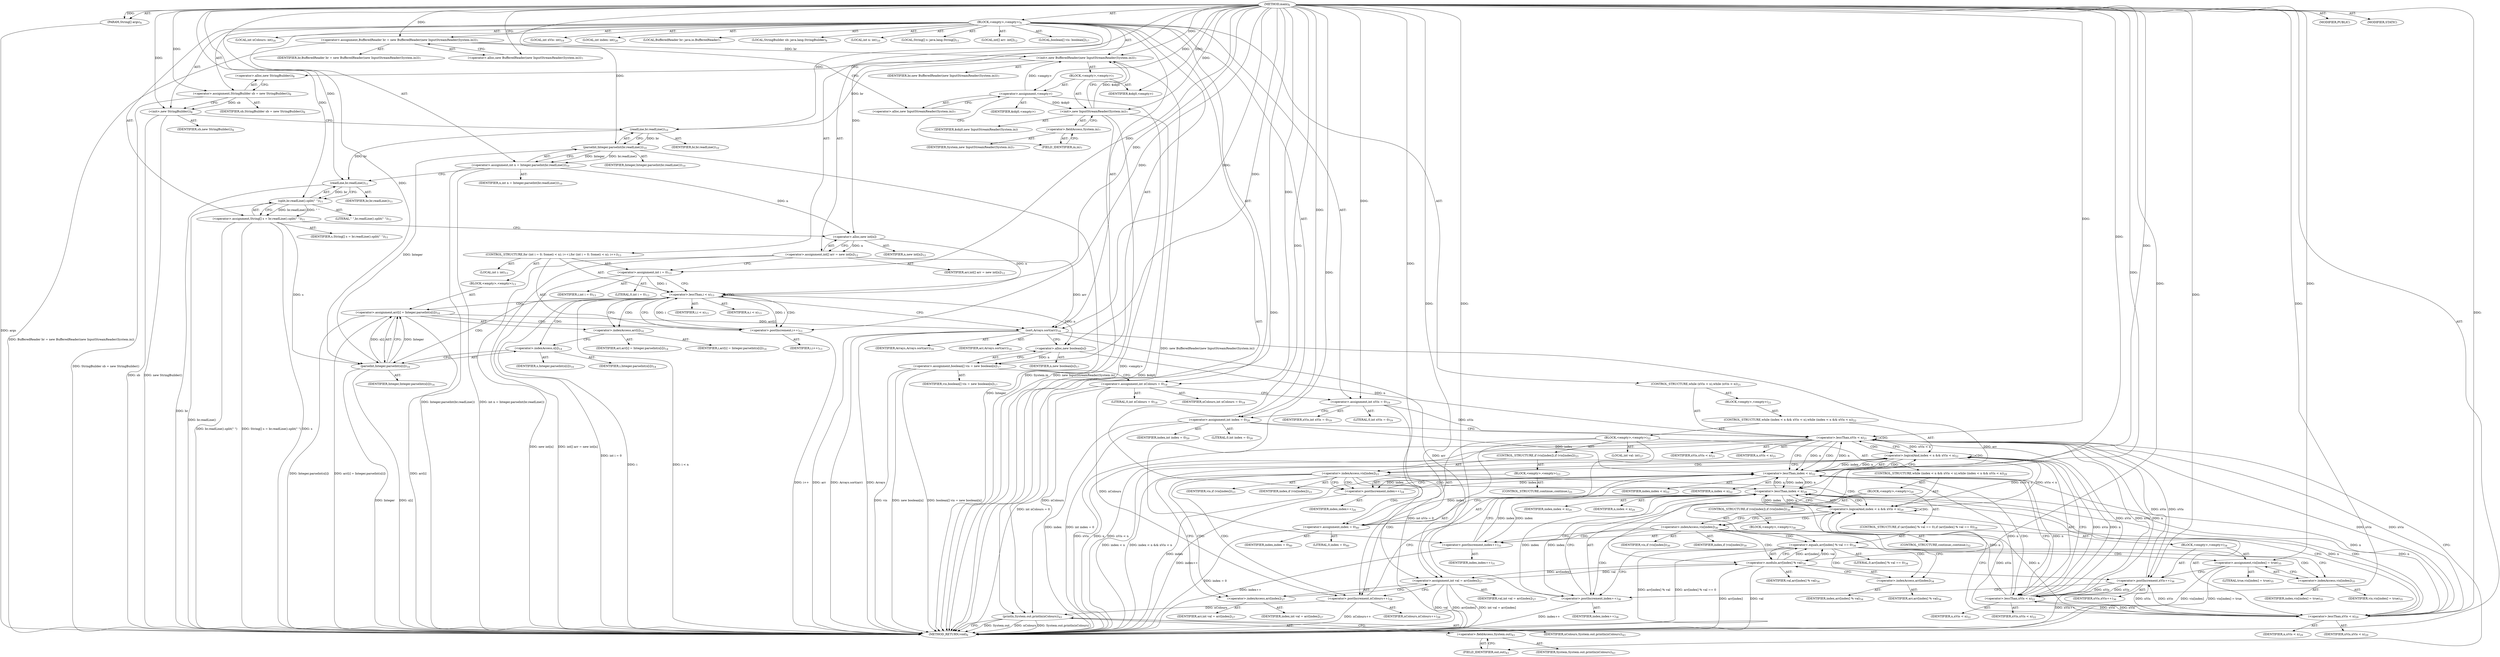 digraph "main" {  
"21" [label = <(METHOD,main)<SUB>6</SUB>> ]
"22" [label = <(PARAM,String[] args)<SUB>6</SUB>> ]
"23" [label = <(BLOCK,&lt;empty&gt;,&lt;empty&gt;)<SUB>6</SUB>> ]
"4" [label = <(LOCAL,BufferedReader br: java.io.BufferedReader)<SUB>7</SUB>> ]
"24" [label = <(&lt;operator&gt;.assignment,BufferedReader br = new BufferedReader(new InputStreamReader(System.in)))<SUB>7</SUB>> ]
"25" [label = <(IDENTIFIER,br,BufferedReader br = new BufferedReader(new InputStreamReader(System.in)))<SUB>7</SUB>> ]
"26" [label = <(&lt;operator&gt;.alloc,new BufferedReader(new InputStreamReader(System.in)))<SUB>7</SUB>> ]
"27" [label = <(&lt;init&gt;,new BufferedReader(new InputStreamReader(System.in)))<SUB>7</SUB>> ]
"3" [label = <(IDENTIFIER,br,new BufferedReader(new InputStreamReader(System.in)))<SUB>7</SUB>> ]
"28" [label = <(BLOCK,&lt;empty&gt;,&lt;empty&gt;)<SUB>7</SUB>> ]
"29" [label = <(&lt;operator&gt;.assignment,&lt;empty&gt;)> ]
"30" [label = <(IDENTIFIER,$obj0,&lt;empty&gt;)> ]
"31" [label = <(&lt;operator&gt;.alloc,new InputStreamReader(System.in))<SUB>7</SUB>> ]
"32" [label = <(&lt;init&gt;,new InputStreamReader(System.in))<SUB>7</SUB>> ]
"33" [label = <(IDENTIFIER,$obj0,new InputStreamReader(System.in))> ]
"34" [label = <(&lt;operator&gt;.fieldAccess,System.in)<SUB>7</SUB>> ]
"35" [label = <(IDENTIFIER,System,new InputStreamReader(System.in))<SUB>7</SUB>> ]
"36" [label = <(FIELD_IDENTIFIER,in,in)<SUB>7</SUB>> ]
"37" [label = <(IDENTIFIER,$obj0,&lt;empty&gt;)> ]
"6" [label = <(LOCAL,StringBuilder sb: java.lang.StringBuilder)<SUB>8</SUB>> ]
"38" [label = <(&lt;operator&gt;.assignment,StringBuilder sb = new StringBuilder())<SUB>8</SUB>> ]
"39" [label = <(IDENTIFIER,sb,StringBuilder sb = new StringBuilder())<SUB>8</SUB>> ]
"40" [label = <(&lt;operator&gt;.alloc,new StringBuilder())<SUB>8</SUB>> ]
"41" [label = <(&lt;init&gt;,new StringBuilder())<SUB>8</SUB>> ]
"5" [label = <(IDENTIFIER,sb,new StringBuilder())<SUB>8</SUB>> ]
"42" [label = <(LOCAL,int n: int)<SUB>10</SUB>> ]
"43" [label = <(&lt;operator&gt;.assignment,int n = Integer.parseInt(br.readLine()))<SUB>10</SUB>> ]
"44" [label = <(IDENTIFIER,n,int n = Integer.parseInt(br.readLine()))<SUB>10</SUB>> ]
"45" [label = <(parseInt,Integer.parseInt(br.readLine()))<SUB>10</SUB>> ]
"46" [label = <(IDENTIFIER,Integer,Integer.parseInt(br.readLine()))<SUB>10</SUB>> ]
"47" [label = <(readLine,br.readLine())<SUB>10</SUB>> ]
"48" [label = <(IDENTIFIER,br,br.readLine())<SUB>10</SUB>> ]
"49" [label = <(LOCAL,String[] s: java.lang.String[])<SUB>11</SUB>> ]
"50" [label = <(&lt;operator&gt;.assignment,String[] s = br.readLine().split(&quot; &quot;))<SUB>11</SUB>> ]
"51" [label = <(IDENTIFIER,s,String[] s = br.readLine().split(&quot; &quot;))<SUB>11</SUB>> ]
"52" [label = <(split,br.readLine().split(&quot; &quot;))<SUB>11</SUB>> ]
"53" [label = <(readLine,br.readLine())<SUB>11</SUB>> ]
"54" [label = <(IDENTIFIER,br,br.readLine())<SUB>11</SUB>> ]
"55" [label = <(LITERAL,&quot; &quot;,br.readLine().split(&quot; &quot;))<SUB>11</SUB>> ]
"56" [label = <(LOCAL,int[] arr: int[])<SUB>12</SUB>> ]
"57" [label = <(&lt;operator&gt;.assignment,int[] arr = new int[n])<SUB>12</SUB>> ]
"58" [label = <(IDENTIFIER,arr,int[] arr = new int[n])<SUB>12</SUB>> ]
"59" [label = <(&lt;operator&gt;.alloc,new int[n])> ]
"60" [label = <(IDENTIFIER,n,new int[n])<SUB>12</SUB>> ]
"61" [label = <(CONTROL_STRUCTURE,for (int i = 0; Some(i &lt; n); i++),for (int i = 0; Some(i &lt; n); i++))<SUB>13</SUB>> ]
"62" [label = <(LOCAL,int i: int)<SUB>13</SUB>> ]
"63" [label = <(&lt;operator&gt;.assignment,int i = 0)<SUB>13</SUB>> ]
"64" [label = <(IDENTIFIER,i,int i = 0)<SUB>13</SUB>> ]
"65" [label = <(LITERAL,0,int i = 0)<SUB>13</SUB>> ]
"66" [label = <(&lt;operator&gt;.lessThan,i &lt; n)<SUB>13</SUB>> ]
"67" [label = <(IDENTIFIER,i,i &lt; n)<SUB>13</SUB>> ]
"68" [label = <(IDENTIFIER,n,i &lt; n)<SUB>13</SUB>> ]
"69" [label = <(&lt;operator&gt;.postIncrement,i++)<SUB>13</SUB>> ]
"70" [label = <(IDENTIFIER,i,i++)<SUB>13</SUB>> ]
"71" [label = <(BLOCK,&lt;empty&gt;,&lt;empty&gt;)<SUB>13</SUB>> ]
"72" [label = <(&lt;operator&gt;.assignment,arr[i] = Integer.parseInt(s[i]))<SUB>14</SUB>> ]
"73" [label = <(&lt;operator&gt;.indexAccess,arr[i])<SUB>14</SUB>> ]
"74" [label = <(IDENTIFIER,arr,arr[i] = Integer.parseInt(s[i]))<SUB>14</SUB>> ]
"75" [label = <(IDENTIFIER,i,arr[i] = Integer.parseInt(s[i]))<SUB>14</SUB>> ]
"76" [label = <(parseInt,Integer.parseInt(s[i]))<SUB>14</SUB>> ]
"77" [label = <(IDENTIFIER,Integer,Integer.parseInt(s[i]))<SUB>14</SUB>> ]
"78" [label = <(&lt;operator&gt;.indexAccess,s[i])<SUB>14</SUB>> ]
"79" [label = <(IDENTIFIER,s,Integer.parseInt(s[i]))<SUB>14</SUB>> ]
"80" [label = <(IDENTIFIER,i,Integer.parseInt(s[i]))<SUB>14</SUB>> ]
"81" [label = <(sort,Arrays.sort(arr))<SUB>16</SUB>> ]
"82" [label = <(IDENTIFIER,Arrays,Arrays.sort(arr))<SUB>16</SUB>> ]
"83" [label = <(IDENTIFIER,arr,Arrays.sort(arr))<SUB>16</SUB>> ]
"84" [label = <(LOCAL,boolean[] vis: boolean[])<SUB>17</SUB>> ]
"85" [label = <(&lt;operator&gt;.assignment,boolean[] vis = new boolean[n])<SUB>17</SUB>> ]
"86" [label = <(IDENTIFIER,vis,boolean[] vis = new boolean[n])<SUB>17</SUB>> ]
"87" [label = <(&lt;operator&gt;.alloc,new boolean[n])> ]
"88" [label = <(IDENTIFIER,n,new boolean[n])<SUB>17</SUB>> ]
"89" [label = <(LOCAL,int nColours: int)<SUB>18</SUB>> ]
"90" [label = <(&lt;operator&gt;.assignment,int nColours = 0)<SUB>18</SUB>> ]
"91" [label = <(IDENTIFIER,nColours,int nColours = 0)<SUB>18</SUB>> ]
"92" [label = <(LITERAL,0,int nColours = 0)<SUB>18</SUB>> ]
"93" [label = <(LOCAL,int nVis: int)<SUB>19</SUB>> ]
"94" [label = <(&lt;operator&gt;.assignment,int nVis = 0)<SUB>19</SUB>> ]
"95" [label = <(IDENTIFIER,nVis,int nVis = 0)<SUB>19</SUB>> ]
"96" [label = <(LITERAL,0,int nVis = 0)<SUB>19</SUB>> ]
"97" [label = <(LOCAL,int index: int)<SUB>20</SUB>> ]
"98" [label = <(&lt;operator&gt;.assignment,int index = 0)<SUB>20</SUB>> ]
"99" [label = <(IDENTIFIER,index,int index = 0)<SUB>20</SUB>> ]
"100" [label = <(LITERAL,0,int index = 0)<SUB>20</SUB>> ]
"101" [label = <(CONTROL_STRUCTURE,while (nVis &lt; n),while (nVis &lt; n))<SUB>21</SUB>> ]
"102" [label = <(&lt;operator&gt;.lessThan,nVis &lt; n)<SUB>21</SUB>> ]
"103" [label = <(IDENTIFIER,nVis,nVis &lt; n)<SUB>21</SUB>> ]
"104" [label = <(IDENTIFIER,n,nVis &lt; n)<SUB>21</SUB>> ]
"105" [label = <(BLOCK,&lt;empty&gt;,&lt;empty&gt;)<SUB>21</SUB>> ]
"106" [label = <(CONTROL_STRUCTURE,while (index &lt; n &amp;&amp; nVis &lt; n),while (index &lt; n &amp;&amp; nVis &lt; n))<SUB>22</SUB>> ]
"107" [label = <(&lt;operator&gt;.logicalAnd,index &lt; n &amp;&amp; nVis &lt; n)<SUB>22</SUB>> ]
"108" [label = <(&lt;operator&gt;.lessThan,index &lt; n)<SUB>22</SUB>> ]
"109" [label = <(IDENTIFIER,index,index &lt; n)<SUB>22</SUB>> ]
"110" [label = <(IDENTIFIER,n,index &lt; n)<SUB>22</SUB>> ]
"111" [label = <(&lt;operator&gt;.lessThan,nVis &lt; n)<SUB>22</SUB>> ]
"112" [label = <(IDENTIFIER,nVis,nVis &lt; n)<SUB>22</SUB>> ]
"113" [label = <(IDENTIFIER,n,nVis &lt; n)<SUB>22</SUB>> ]
"114" [label = <(BLOCK,&lt;empty&gt;,&lt;empty&gt;)<SUB>22</SUB>> ]
"115" [label = <(CONTROL_STRUCTURE,if (vis[index]),if (vis[index]))<SUB>23</SUB>> ]
"116" [label = <(&lt;operator&gt;.indexAccess,vis[index])<SUB>23</SUB>> ]
"117" [label = <(IDENTIFIER,vis,if (vis[index]))<SUB>23</SUB>> ]
"118" [label = <(IDENTIFIER,index,if (vis[index]))<SUB>23</SUB>> ]
"119" [label = <(BLOCK,&lt;empty&gt;,&lt;empty&gt;)<SUB>23</SUB>> ]
"120" [label = <(&lt;operator&gt;.postIncrement,index++)<SUB>24</SUB>> ]
"121" [label = <(IDENTIFIER,index,index++)<SUB>24</SUB>> ]
"122" [label = <(CONTROL_STRUCTURE,continue;,continue;)<SUB>25</SUB>> ]
"123" [label = <(LOCAL,int val: int)<SUB>27</SUB>> ]
"124" [label = <(&lt;operator&gt;.assignment,int val = arr[index])<SUB>27</SUB>> ]
"125" [label = <(IDENTIFIER,val,int val = arr[index])<SUB>27</SUB>> ]
"126" [label = <(&lt;operator&gt;.indexAccess,arr[index])<SUB>27</SUB>> ]
"127" [label = <(IDENTIFIER,arr,int val = arr[index])<SUB>27</SUB>> ]
"128" [label = <(IDENTIFIER,index,int val = arr[index])<SUB>27</SUB>> ]
"129" [label = <(&lt;operator&gt;.postIncrement,nColours++)<SUB>28</SUB>> ]
"130" [label = <(IDENTIFIER,nColours,nColours++)<SUB>28</SUB>> ]
"131" [label = <(CONTROL_STRUCTURE,while (index &lt; n &amp;&amp; nVis &lt; n),while (index &lt; n &amp;&amp; nVis &lt; n))<SUB>29</SUB>> ]
"132" [label = <(&lt;operator&gt;.logicalAnd,index &lt; n &amp;&amp; nVis &lt; n)<SUB>29</SUB>> ]
"133" [label = <(&lt;operator&gt;.lessThan,index &lt; n)<SUB>29</SUB>> ]
"134" [label = <(IDENTIFIER,index,index &lt; n)<SUB>29</SUB>> ]
"135" [label = <(IDENTIFIER,n,index &lt; n)<SUB>29</SUB>> ]
"136" [label = <(&lt;operator&gt;.lessThan,nVis &lt; n)<SUB>29</SUB>> ]
"137" [label = <(IDENTIFIER,nVis,nVis &lt; n)<SUB>29</SUB>> ]
"138" [label = <(IDENTIFIER,n,nVis &lt; n)<SUB>29</SUB>> ]
"139" [label = <(BLOCK,&lt;empty&gt;,&lt;empty&gt;)<SUB>29</SUB>> ]
"140" [label = <(CONTROL_STRUCTURE,if (vis[index]),if (vis[index]))<SUB>30</SUB>> ]
"141" [label = <(&lt;operator&gt;.indexAccess,vis[index])<SUB>30</SUB>> ]
"142" [label = <(IDENTIFIER,vis,if (vis[index]))<SUB>30</SUB>> ]
"143" [label = <(IDENTIFIER,index,if (vis[index]))<SUB>30</SUB>> ]
"144" [label = <(BLOCK,&lt;empty&gt;,&lt;empty&gt;)<SUB>30</SUB>> ]
"145" [label = <(&lt;operator&gt;.postIncrement,index++)<SUB>31</SUB>> ]
"146" [label = <(IDENTIFIER,index,index++)<SUB>31</SUB>> ]
"147" [label = <(CONTROL_STRUCTURE,continue;,continue;)<SUB>32</SUB>> ]
"148" [label = <(CONTROL_STRUCTURE,if (arr[index] % val == 0),if (arr[index] % val == 0))<SUB>34</SUB>> ]
"149" [label = <(&lt;operator&gt;.equals,arr[index] % val == 0)<SUB>34</SUB>> ]
"150" [label = <(&lt;operator&gt;.modulo,arr[index] % val)<SUB>34</SUB>> ]
"151" [label = <(&lt;operator&gt;.indexAccess,arr[index])<SUB>34</SUB>> ]
"152" [label = <(IDENTIFIER,arr,arr[index] % val)<SUB>34</SUB>> ]
"153" [label = <(IDENTIFIER,index,arr[index] % val)<SUB>34</SUB>> ]
"154" [label = <(IDENTIFIER,val,arr[index] % val)<SUB>34</SUB>> ]
"155" [label = <(LITERAL,0,arr[index] % val == 0)<SUB>34</SUB>> ]
"156" [label = <(BLOCK,&lt;empty&gt;,&lt;empty&gt;)<SUB>34</SUB>> ]
"157" [label = <(&lt;operator&gt;.assignment,vis[index] = true)<SUB>35</SUB>> ]
"158" [label = <(&lt;operator&gt;.indexAccess,vis[index])<SUB>35</SUB>> ]
"159" [label = <(IDENTIFIER,vis,vis[index] = true)<SUB>35</SUB>> ]
"160" [label = <(IDENTIFIER,index,vis[index] = true)<SUB>35</SUB>> ]
"161" [label = <(LITERAL,true,vis[index] = true)<SUB>35</SUB>> ]
"162" [label = <(&lt;operator&gt;.postIncrement,nVis++)<SUB>36</SUB>> ]
"163" [label = <(IDENTIFIER,nVis,nVis++)<SUB>36</SUB>> ]
"164" [label = <(&lt;operator&gt;.postIncrement,index++)<SUB>38</SUB>> ]
"165" [label = <(IDENTIFIER,index,index++)<SUB>38</SUB>> ]
"166" [label = <(&lt;operator&gt;.assignment,index = 0)<SUB>40</SUB>> ]
"167" [label = <(IDENTIFIER,index,index = 0)<SUB>40</SUB>> ]
"168" [label = <(LITERAL,0,index = 0)<SUB>40</SUB>> ]
"169" [label = <(println,System.out.println(nColours))<SUB>43</SUB>> ]
"170" [label = <(&lt;operator&gt;.fieldAccess,System.out)<SUB>43</SUB>> ]
"171" [label = <(IDENTIFIER,System,System.out.println(nColours))<SUB>43</SUB>> ]
"172" [label = <(FIELD_IDENTIFIER,out,out)<SUB>43</SUB>> ]
"173" [label = <(IDENTIFIER,nColours,System.out.println(nColours))<SUB>43</SUB>> ]
"174" [label = <(MODIFIER,PUBLIC)> ]
"175" [label = <(MODIFIER,STATIC)> ]
"176" [label = <(METHOD_RETURN,void)<SUB>6</SUB>> ]
  "21" -> "22"  [ label = "AST: "] 
  "21" -> "23"  [ label = "AST: "] 
  "21" -> "174"  [ label = "AST: "] 
  "21" -> "175"  [ label = "AST: "] 
  "21" -> "176"  [ label = "AST: "] 
  "23" -> "4"  [ label = "AST: "] 
  "23" -> "24"  [ label = "AST: "] 
  "23" -> "27"  [ label = "AST: "] 
  "23" -> "6"  [ label = "AST: "] 
  "23" -> "38"  [ label = "AST: "] 
  "23" -> "41"  [ label = "AST: "] 
  "23" -> "42"  [ label = "AST: "] 
  "23" -> "43"  [ label = "AST: "] 
  "23" -> "49"  [ label = "AST: "] 
  "23" -> "50"  [ label = "AST: "] 
  "23" -> "56"  [ label = "AST: "] 
  "23" -> "57"  [ label = "AST: "] 
  "23" -> "61"  [ label = "AST: "] 
  "23" -> "81"  [ label = "AST: "] 
  "23" -> "84"  [ label = "AST: "] 
  "23" -> "85"  [ label = "AST: "] 
  "23" -> "89"  [ label = "AST: "] 
  "23" -> "90"  [ label = "AST: "] 
  "23" -> "93"  [ label = "AST: "] 
  "23" -> "94"  [ label = "AST: "] 
  "23" -> "97"  [ label = "AST: "] 
  "23" -> "98"  [ label = "AST: "] 
  "23" -> "101"  [ label = "AST: "] 
  "23" -> "169"  [ label = "AST: "] 
  "24" -> "25"  [ label = "AST: "] 
  "24" -> "26"  [ label = "AST: "] 
  "27" -> "3"  [ label = "AST: "] 
  "27" -> "28"  [ label = "AST: "] 
  "28" -> "29"  [ label = "AST: "] 
  "28" -> "32"  [ label = "AST: "] 
  "28" -> "37"  [ label = "AST: "] 
  "29" -> "30"  [ label = "AST: "] 
  "29" -> "31"  [ label = "AST: "] 
  "32" -> "33"  [ label = "AST: "] 
  "32" -> "34"  [ label = "AST: "] 
  "34" -> "35"  [ label = "AST: "] 
  "34" -> "36"  [ label = "AST: "] 
  "38" -> "39"  [ label = "AST: "] 
  "38" -> "40"  [ label = "AST: "] 
  "41" -> "5"  [ label = "AST: "] 
  "43" -> "44"  [ label = "AST: "] 
  "43" -> "45"  [ label = "AST: "] 
  "45" -> "46"  [ label = "AST: "] 
  "45" -> "47"  [ label = "AST: "] 
  "47" -> "48"  [ label = "AST: "] 
  "50" -> "51"  [ label = "AST: "] 
  "50" -> "52"  [ label = "AST: "] 
  "52" -> "53"  [ label = "AST: "] 
  "52" -> "55"  [ label = "AST: "] 
  "53" -> "54"  [ label = "AST: "] 
  "57" -> "58"  [ label = "AST: "] 
  "57" -> "59"  [ label = "AST: "] 
  "59" -> "60"  [ label = "AST: "] 
  "61" -> "62"  [ label = "AST: "] 
  "61" -> "63"  [ label = "AST: "] 
  "61" -> "66"  [ label = "AST: "] 
  "61" -> "69"  [ label = "AST: "] 
  "61" -> "71"  [ label = "AST: "] 
  "63" -> "64"  [ label = "AST: "] 
  "63" -> "65"  [ label = "AST: "] 
  "66" -> "67"  [ label = "AST: "] 
  "66" -> "68"  [ label = "AST: "] 
  "69" -> "70"  [ label = "AST: "] 
  "71" -> "72"  [ label = "AST: "] 
  "72" -> "73"  [ label = "AST: "] 
  "72" -> "76"  [ label = "AST: "] 
  "73" -> "74"  [ label = "AST: "] 
  "73" -> "75"  [ label = "AST: "] 
  "76" -> "77"  [ label = "AST: "] 
  "76" -> "78"  [ label = "AST: "] 
  "78" -> "79"  [ label = "AST: "] 
  "78" -> "80"  [ label = "AST: "] 
  "81" -> "82"  [ label = "AST: "] 
  "81" -> "83"  [ label = "AST: "] 
  "85" -> "86"  [ label = "AST: "] 
  "85" -> "87"  [ label = "AST: "] 
  "87" -> "88"  [ label = "AST: "] 
  "90" -> "91"  [ label = "AST: "] 
  "90" -> "92"  [ label = "AST: "] 
  "94" -> "95"  [ label = "AST: "] 
  "94" -> "96"  [ label = "AST: "] 
  "98" -> "99"  [ label = "AST: "] 
  "98" -> "100"  [ label = "AST: "] 
  "101" -> "102"  [ label = "AST: "] 
  "101" -> "105"  [ label = "AST: "] 
  "102" -> "103"  [ label = "AST: "] 
  "102" -> "104"  [ label = "AST: "] 
  "105" -> "106"  [ label = "AST: "] 
  "106" -> "107"  [ label = "AST: "] 
  "106" -> "114"  [ label = "AST: "] 
  "107" -> "108"  [ label = "AST: "] 
  "107" -> "111"  [ label = "AST: "] 
  "108" -> "109"  [ label = "AST: "] 
  "108" -> "110"  [ label = "AST: "] 
  "111" -> "112"  [ label = "AST: "] 
  "111" -> "113"  [ label = "AST: "] 
  "114" -> "115"  [ label = "AST: "] 
  "114" -> "123"  [ label = "AST: "] 
  "114" -> "124"  [ label = "AST: "] 
  "114" -> "129"  [ label = "AST: "] 
  "114" -> "131"  [ label = "AST: "] 
  "114" -> "166"  [ label = "AST: "] 
  "115" -> "116"  [ label = "AST: "] 
  "115" -> "119"  [ label = "AST: "] 
  "116" -> "117"  [ label = "AST: "] 
  "116" -> "118"  [ label = "AST: "] 
  "119" -> "120"  [ label = "AST: "] 
  "119" -> "122"  [ label = "AST: "] 
  "120" -> "121"  [ label = "AST: "] 
  "124" -> "125"  [ label = "AST: "] 
  "124" -> "126"  [ label = "AST: "] 
  "126" -> "127"  [ label = "AST: "] 
  "126" -> "128"  [ label = "AST: "] 
  "129" -> "130"  [ label = "AST: "] 
  "131" -> "132"  [ label = "AST: "] 
  "131" -> "139"  [ label = "AST: "] 
  "132" -> "133"  [ label = "AST: "] 
  "132" -> "136"  [ label = "AST: "] 
  "133" -> "134"  [ label = "AST: "] 
  "133" -> "135"  [ label = "AST: "] 
  "136" -> "137"  [ label = "AST: "] 
  "136" -> "138"  [ label = "AST: "] 
  "139" -> "140"  [ label = "AST: "] 
  "139" -> "148"  [ label = "AST: "] 
  "139" -> "164"  [ label = "AST: "] 
  "140" -> "141"  [ label = "AST: "] 
  "140" -> "144"  [ label = "AST: "] 
  "141" -> "142"  [ label = "AST: "] 
  "141" -> "143"  [ label = "AST: "] 
  "144" -> "145"  [ label = "AST: "] 
  "144" -> "147"  [ label = "AST: "] 
  "145" -> "146"  [ label = "AST: "] 
  "148" -> "149"  [ label = "AST: "] 
  "148" -> "156"  [ label = "AST: "] 
  "149" -> "150"  [ label = "AST: "] 
  "149" -> "155"  [ label = "AST: "] 
  "150" -> "151"  [ label = "AST: "] 
  "150" -> "154"  [ label = "AST: "] 
  "151" -> "152"  [ label = "AST: "] 
  "151" -> "153"  [ label = "AST: "] 
  "156" -> "157"  [ label = "AST: "] 
  "156" -> "162"  [ label = "AST: "] 
  "157" -> "158"  [ label = "AST: "] 
  "157" -> "161"  [ label = "AST: "] 
  "158" -> "159"  [ label = "AST: "] 
  "158" -> "160"  [ label = "AST: "] 
  "162" -> "163"  [ label = "AST: "] 
  "164" -> "165"  [ label = "AST: "] 
  "166" -> "167"  [ label = "AST: "] 
  "166" -> "168"  [ label = "AST: "] 
  "169" -> "170"  [ label = "AST: "] 
  "169" -> "173"  [ label = "AST: "] 
  "170" -> "171"  [ label = "AST: "] 
  "170" -> "172"  [ label = "AST: "] 
  "24" -> "31"  [ label = "CFG: "] 
  "27" -> "40"  [ label = "CFG: "] 
  "38" -> "41"  [ label = "CFG: "] 
  "41" -> "47"  [ label = "CFG: "] 
  "43" -> "53"  [ label = "CFG: "] 
  "50" -> "59"  [ label = "CFG: "] 
  "57" -> "63"  [ label = "CFG: "] 
  "81" -> "87"  [ label = "CFG: "] 
  "85" -> "90"  [ label = "CFG: "] 
  "90" -> "94"  [ label = "CFG: "] 
  "94" -> "98"  [ label = "CFG: "] 
  "98" -> "102"  [ label = "CFG: "] 
  "169" -> "176"  [ label = "CFG: "] 
  "26" -> "24"  [ label = "CFG: "] 
  "40" -> "38"  [ label = "CFG: "] 
  "45" -> "43"  [ label = "CFG: "] 
  "52" -> "50"  [ label = "CFG: "] 
  "59" -> "57"  [ label = "CFG: "] 
  "63" -> "66"  [ label = "CFG: "] 
  "66" -> "73"  [ label = "CFG: "] 
  "66" -> "81"  [ label = "CFG: "] 
  "69" -> "66"  [ label = "CFG: "] 
  "87" -> "85"  [ label = "CFG: "] 
  "102" -> "108"  [ label = "CFG: "] 
  "102" -> "172"  [ label = "CFG: "] 
  "170" -> "169"  [ label = "CFG: "] 
  "29" -> "36"  [ label = "CFG: "] 
  "32" -> "27"  [ label = "CFG: "] 
  "47" -> "45"  [ label = "CFG: "] 
  "53" -> "52"  [ label = "CFG: "] 
  "72" -> "69"  [ label = "CFG: "] 
  "172" -> "170"  [ label = "CFG: "] 
  "31" -> "29"  [ label = "CFG: "] 
  "34" -> "32"  [ label = "CFG: "] 
  "73" -> "78"  [ label = "CFG: "] 
  "76" -> "72"  [ label = "CFG: "] 
  "107" -> "102"  [ label = "CFG: "] 
  "107" -> "116"  [ label = "CFG: "] 
  "36" -> "34"  [ label = "CFG: "] 
  "78" -> "76"  [ label = "CFG: "] 
  "108" -> "107"  [ label = "CFG: "] 
  "108" -> "111"  [ label = "CFG: "] 
  "111" -> "107"  [ label = "CFG: "] 
  "124" -> "129"  [ label = "CFG: "] 
  "129" -> "133"  [ label = "CFG: "] 
  "166" -> "108"  [ label = "CFG: "] 
  "116" -> "120"  [ label = "CFG: "] 
  "116" -> "126"  [ label = "CFG: "] 
  "126" -> "124"  [ label = "CFG: "] 
  "132" -> "141"  [ label = "CFG: "] 
  "132" -> "166"  [ label = "CFG: "] 
  "120" -> "108"  [ label = "CFG: "] 
  "133" -> "132"  [ label = "CFG: "] 
  "133" -> "136"  [ label = "CFG: "] 
  "136" -> "132"  [ label = "CFG: "] 
  "164" -> "133"  [ label = "CFG: "] 
  "141" -> "145"  [ label = "CFG: "] 
  "141" -> "151"  [ label = "CFG: "] 
  "149" -> "158"  [ label = "CFG: "] 
  "149" -> "164"  [ label = "CFG: "] 
  "145" -> "133"  [ label = "CFG: "] 
  "150" -> "149"  [ label = "CFG: "] 
  "157" -> "162"  [ label = "CFG: "] 
  "162" -> "164"  [ label = "CFG: "] 
  "151" -> "150"  [ label = "CFG: "] 
  "158" -> "157"  [ label = "CFG: "] 
  "21" -> "26"  [ label = "CFG: "] 
  "22" -> "176"  [ label = "DDG: args"] 
  "24" -> "176"  [ label = "DDG: BufferedReader br = new BufferedReader(new InputStreamReader(System.in))"] 
  "29" -> "176"  [ label = "DDG: &lt;empty&gt;"] 
  "32" -> "176"  [ label = "DDG: $obj0"] 
  "32" -> "176"  [ label = "DDG: System.in"] 
  "32" -> "176"  [ label = "DDG: new InputStreamReader(System.in)"] 
  "27" -> "176"  [ label = "DDG: new BufferedReader(new InputStreamReader(System.in))"] 
  "38" -> "176"  [ label = "DDG: StringBuilder sb = new StringBuilder()"] 
  "41" -> "176"  [ label = "DDG: sb"] 
  "41" -> "176"  [ label = "DDG: new StringBuilder()"] 
  "45" -> "176"  [ label = "DDG: Integer"] 
  "43" -> "176"  [ label = "DDG: Integer.parseInt(br.readLine())"] 
  "43" -> "176"  [ label = "DDG: int n = Integer.parseInt(br.readLine())"] 
  "50" -> "176"  [ label = "DDG: s"] 
  "53" -> "176"  [ label = "DDG: br"] 
  "52" -> "176"  [ label = "DDG: br.readLine()"] 
  "50" -> "176"  [ label = "DDG: br.readLine().split(&quot; &quot;)"] 
  "50" -> "176"  [ label = "DDG: String[] s = br.readLine().split(&quot; &quot;)"] 
  "57" -> "176"  [ label = "DDG: new int[n]"] 
  "57" -> "176"  [ label = "DDG: int[] arr = new int[n]"] 
  "63" -> "176"  [ label = "DDG: int i = 0"] 
  "66" -> "176"  [ label = "DDG: i"] 
  "66" -> "176"  [ label = "DDG: i &lt; n"] 
  "81" -> "176"  [ label = "DDG: arr"] 
  "81" -> "176"  [ label = "DDG: Arrays.sort(arr)"] 
  "85" -> "176"  [ label = "DDG: vis"] 
  "85" -> "176"  [ label = "DDG: new boolean[n]"] 
  "85" -> "176"  [ label = "DDG: boolean[] vis = new boolean[n]"] 
  "90" -> "176"  [ label = "DDG: int nColours = 0"] 
  "94" -> "176"  [ label = "DDG: int nVis = 0"] 
  "98" -> "176"  [ label = "DDG: index"] 
  "98" -> "176"  [ label = "DDG: int index = 0"] 
  "102" -> "176"  [ label = "DDG: nVis"] 
  "102" -> "176"  [ label = "DDG: n"] 
  "102" -> "176"  [ label = "DDG: nVis &lt; n"] 
  "169" -> "176"  [ label = "DDG: System.out"] 
  "169" -> "176"  [ label = "DDG: nColours"] 
  "169" -> "176"  [ label = "DDG: System.out.println(nColours)"] 
  "108" -> "176"  [ label = "DDG: index"] 
  "107" -> "176"  [ label = "DDG: index &lt; n"] 
  "107" -> "176"  [ label = "DDG: index &lt; n &amp;&amp; nVis &lt; n"] 
  "124" -> "176"  [ label = "DDG: val"] 
  "124" -> "176"  [ label = "DDG: arr[index]"] 
  "124" -> "176"  [ label = "DDG: int val = arr[index]"] 
  "129" -> "176"  [ label = "DDG: nColours++"] 
  "166" -> "176"  [ label = "DDG: index = 0"] 
  "150" -> "176"  [ label = "DDG: arr[index]"] 
  "150" -> "176"  [ label = "DDG: val"] 
  "149" -> "176"  [ label = "DDG: arr[index] % val"] 
  "149" -> "176"  [ label = "DDG: arr[index] % val == 0"] 
  "157" -> "176"  [ label = "DDG: vis[index]"] 
  "157" -> "176"  [ label = "DDG: vis[index] = true"] 
  "162" -> "176"  [ label = "DDG: nVis++"] 
  "164" -> "176"  [ label = "DDG: index++"] 
  "145" -> "176"  [ label = "DDG: index++"] 
  "120" -> "176"  [ label = "DDG: index++"] 
  "72" -> "176"  [ label = "DDG: arr[i]"] 
  "76" -> "176"  [ label = "DDG: Integer"] 
  "76" -> "176"  [ label = "DDG: s[i]"] 
  "72" -> "176"  [ label = "DDG: Integer.parseInt(s[i])"] 
  "72" -> "176"  [ label = "DDG: arr[i] = Integer.parseInt(s[i])"] 
  "69" -> "176"  [ label = "DDG: i++"] 
  "81" -> "176"  [ label = "DDG: Arrays"] 
  "21" -> "22"  [ label = "DDG: "] 
  "21" -> "24"  [ label = "DDG: "] 
  "21" -> "38"  [ label = "DDG: "] 
  "45" -> "43"  [ label = "DDG: Integer"] 
  "45" -> "43"  [ label = "DDG: br.readLine()"] 
  "52" -> "50"  [ label = "DDG: br.readLine()"] 
  "52" -> "50"  [ label = "DDG: &quot; &quot;"] 
  "59" -> "57"  [ label = "DDG: n"] 
  "87" -> "85"  [ label = "DDG: n"] 
  "21" -> "90"  [ label = "DDG: "] 
  "21" -> "94"  [ label = "DDG: "] 
  "21" -> "98"  [ label = "DDG: "] 
  "24" -> "27"  [ label = "DDG: br"] 
  "21" -> "27"  [ label = "DDG: "] 
  "29" -> "27"  [ label = "DDG: &lt;empty&gt;"] 
  "32" -> "27"  [ label = "DDG: $obj0"] 
  "38" -> "41"  [ label = "DDG: sb"] 
  "21" -> "41"  [ label = "DDG: "] 
  "21" -> "63"  [ label = "DDG: "] 
  "21" -> "81"  [ label = "DDG: "] 
  "57" -> "81"  [ label = "DDG: arr"] 
  "72" -> "81"  [ label = "DDG: arr[i]"] 
  "90" -> "169"  [ label = "DDG: nColours"] 
  "129" -> "169"  [ label = "DDG: nColours"] 
  "21" -> "169"  [ label = "DDG: "] 
  "21" -> "29"  [ label = "DDG: "] 
  "21" -> "37"  [ label = "DDG: "] 
  "21" -> "45"  [ label = "DDG: "] 
  "47" -> "45"  [ label = "DDG: br"] 
  "53" -> "52"  [ label = "DDG: br"] 
  "21" -> "52"  [ label = "DDG: "] 
  "43" -> "59"  [ label = "DDG: n"] 
  "21" -> "59"  [ label = "DDG: "] 
  "63" -> "66"  [ label = "DDG: i"] 
  "69" -> "66"  [ label = "DDG: i"] 
  "21" -> "66"  [ label = "DDG: "] 
  "59" -> "66"  [ label = "DDG: n"] 
  "66" -> "69"  [ label = "DDG: i"] 
  "21" -> "69"  [ label = "DDG: "] 
  "76" -> "72"  [ label = "DDG: Integer"] 
  "76" -> "72"  [ label = "DDG: s[i]"] 
  "66" -> "87"  [ label = "DDG: n"] 
  "21" -> "87"  [ label = "DDG: "] 
  "94" -> "102"  [ label = "DDG: nVis"] 
  "111" -> "102"  [ label = "DDG: nVis"] 
  "136" -> "102"  [ label = "DDG: nVis"] 
  "162" -> "102"  [ label = "DDG: nVis"] 
  "21" -> "102"  [ label = "DDG: "] 
  "87" -> "102"  [ label = "DDG: n"] 
  "108" -> "102"  [ label = "DDG: n"] 
  "111" -> "102"  [ label = "DDG: n"] 
  "29" -> "32"  [ label = "DDG: $obj0"] 
  "21" -> "32"  [ label = "DDG: "] 
  "27" -> "47"  [ label = "DDG: br"] 
  "21" -> "47"  [ label = "DDG: "] 
  "47" -> "53"  [ label = "DDG: br"] 
  "21" -> "53"  [ label = "DDG: "] 
  "45" -> "76"  [ label = "DDG: Integer"] 
  "21" -> "76"  [ label = "DDG: "] 
  "50" -> "76"  [ label = "DDG: s"] 
  "108" -> "107"  [ label = "DDG: index"] 
  "108" -> "107"  [ label = "DDG: n"] 
  "111" -> "107"  [ label = "DDG: nVis"] 
  "111" -> "107"  [ label = "DDG: n"] 
  "102" -> "107"  [ label = "DDG: nVis &lt; n"] 
  "132" -> "107"  [ label = "DDG: nVis &lt; n"] 
  "81" -> "124"  [ label = "DDG: arr"] 
  "150" -> "124"  [ label = "DDG: arr[index]"] 
  "21" -> "166"  [ label = "DDG: "] 
  "98" -> "108"  [ label = "DDG: index"] 
  "166" -> "108"  [ label = "DDG: index"] 
  "120" -> "108"  [ label = "DDG: index"] 
  "21" -> "108"  [ label = "DDG: "] 
  "102" -> "108"  [ label = "DDG: n"] 
  "111" -> "108"  [ label = "DDG: n"] 
  "133" -> "108"  [ label = "DDG: n"] 
  "136" -> "108"  [ label = "DDG: n"] 
  "102" -> "111"  [ label = "DDG: nVis"] 
  "136" -> "111"  [ label = "DDG: nVis"] 
  "162" -> "111"  [ label = "DDG: nVis"] 
  "21" -> "111"  [ label = "DDG: "] 
  "108" -> "111"  [ label = "DDG: n"] 
  "90" -> "129"  [ label = "DDG: nColours"] 
  "21" -> "129"  [ label = "DDG: "] 
  "133" -> "132"  [ label = "DDG: index"] 
  "133" -> "132"  [ label = "DDG: n"] 
  "136" -> "132"  [ label = "DDG: nVis"] 
  "136" -> "132"  [ label = "DDG: n"] 
  "107" -> "132"  [ label = "DDG: nVis &lt; n"] 
  "108" -> "120"  [ label = "DDG: index"] 
  "21" -> "120"  [ label = "DDG: "] 
  "108" -> "133"  [ label = "DDG: index"] 
  "164" -> "133"  [ label = "DDG: index"] 
  "145" -> "133"  [ label = "DDG: index"] 
  "21" -> "133"  [ label = "DDG: "] 
  "108" -> "133"  [ label = "DDG: n"] 
  "111" -> "133"  [ label = "DDG: n"] 
  "136" -> "133"  [ label = "DDG: n"] 
  "102" -> "136"  [ label = "DDG: nVis"] 
  "111" -> "136"  [ label = "DDG: nVis"] 
  "162" -> "136"  [ label = "DDG: nVis"] 
  "21" -> "136"  [ label = "DDG: "] 
  "133" -> "136"  [ label = "DDG: n"] 
  "133" -> "164"  [ label = "DDG: index"] 
  "21" -> "164"  [ label = "DDG: "] 
  "150" -> "149"  [ label = "DDG: arr[index]"] 
  "150" -> "149"  [ label = "DDG: val"] 
  "21" -> "149"  [ label = "DDG: "] 
  "21" -> "157"  [ label = "DDG: "] 
  "133" -> "145"  [ label = "DDG: index"] 
  "21" -> "145"  [ label = "DDG: "] 
  "81" -> "150"  [ label = "DDG: arr"] 
  "124" -> "150"  [ label = "DDG: val"] 
  "21" -> "150"  [ label = "DDG: "] 
  "102" -> "162"  [ label = "DDG: nVis"] 
  "111" -> "162"  [ label = "DDG: nVis"] 
  "136" -> "162"  [ label = "DDG: nVis"] 
  "21" -> "162"  [ label = "DDG: "] 
  "66" -> "73"  [ label = "CDG: "] 
  "66" -> "66"  [ label = "CDG: "] 
  "66" -> "72"  [ label = "CDG: "] 
  "66" -> "69"  [ label = "CDG: "] 
  "66" -> "76"  [ label = "CDG: "] 
  "66" -> "78"  [ label = "CDG: "] 
  "102" -> "107"  [ label = "CDG: "] 
  "102" -> "102"  [ label = "CDG: "] 
  "102" -> "108"  [ label = "CDG: "] 
  "107" -> "107"  [ label = "CDG: "] 
  "107" -> "116"  [ label = "CDG: "] 
  "107" -> "108"  [ label = "CDG: "] 
  "108" -> "111"  [ label = "CDG: "] 
  "116" -> "120"  [ label = "CDG: "] 
  "116" -> "166"  [ label = "CDG: "] 
  "116" -> "132"  [ label = "CDG: "] 
  "116" -> "129"  [ label = "CDG: "] 
  "116" -> "126"  [ label = "CDG: "] 
  "116" -> "124"  [ label = "CDG: "] 
  "116" -> "133"  [ label = "CDG: "] 
  "132" -> "141"  [ label = "CDG: "] 
  "132" -> "132"  [ label = "CDG: "] 
  "132" -> "133"  [ label = "CDG: "] 
  "133" -> "136"  [ label = "CDG: "] 
  "141" -> "145"  [ label = "CDG: "] 
  "141" -> "149"  [ label = "CDG: "] 
  "141" -> "150"  [ label = "CDG: "] 
  "141" -> "151"  [ label = "CDG: "] 
  "141" -> "164"  [ label = "CDG: "] 
  "149" -> "162"  [ label = "CDG: "] 
  "149" -> "157"  [ label = "CDG: "] 
  "149" -> "158"  [ label = "CDG: "] 
}
